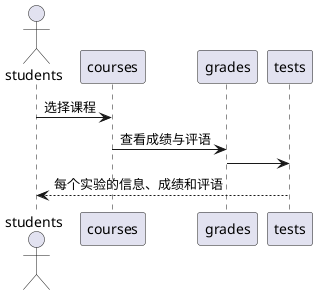 @startuml
actor students

students -> courses:选择课程
courses -> grades:查看成绩与评语
grades -> tests
tests --> students:每个实验的信息、成绩和评语

@enduml